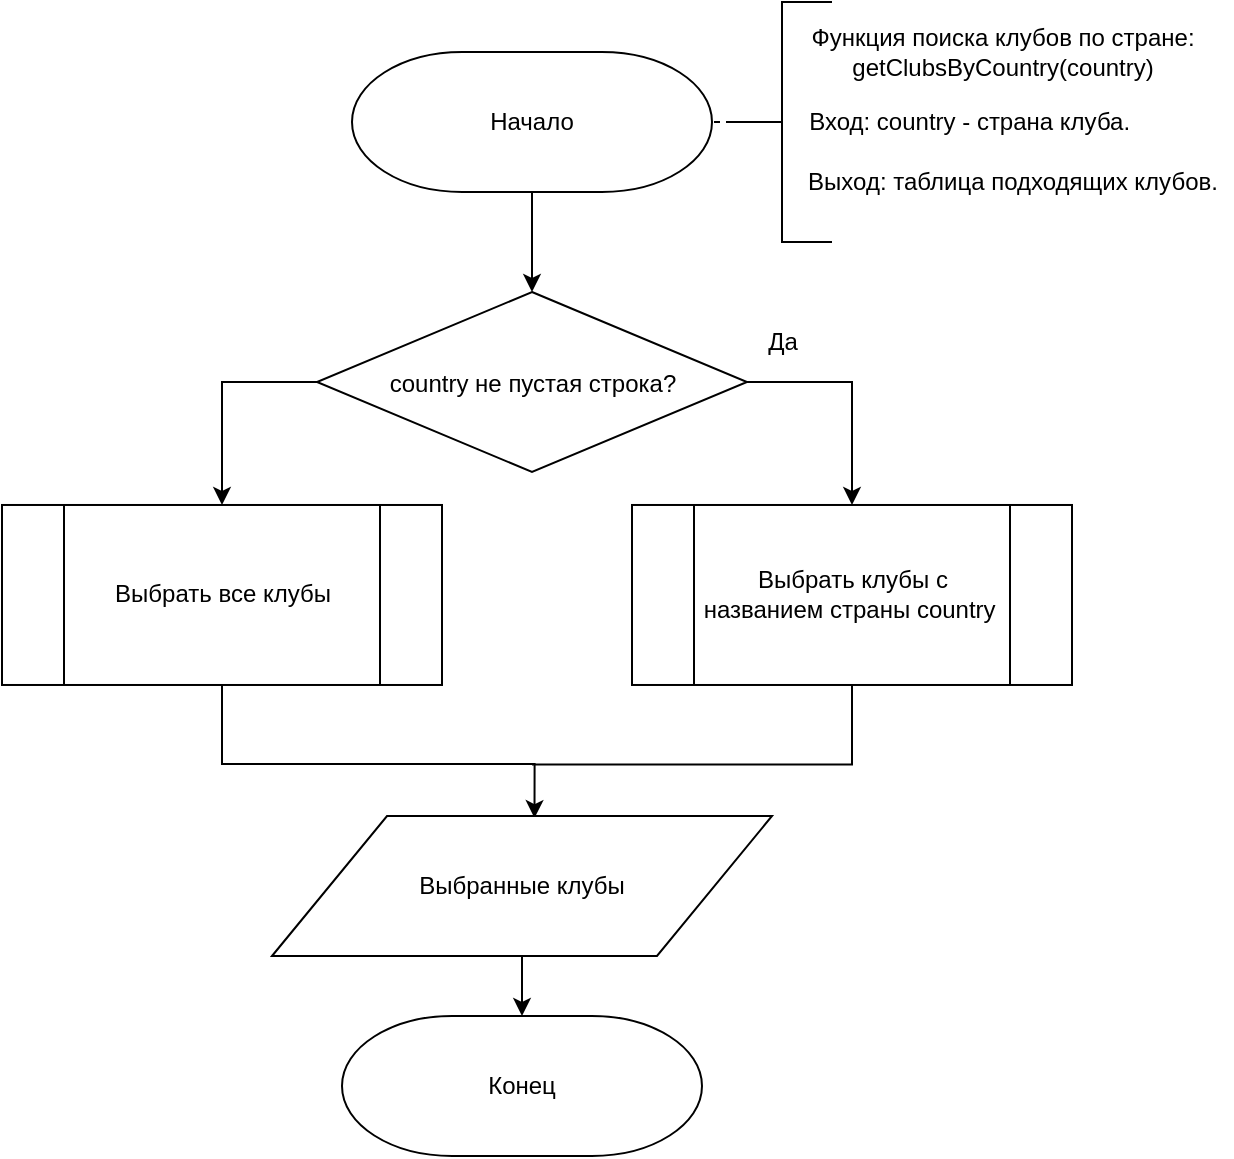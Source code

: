 <mxfile>
    <diagram id="a2xMCdXra0152C_vqiqV" name="Страница 1">
        <mxGraphModel dx="2155" dy="-90" grid="1" gridSize="10" guides="1" tooltips="1" connect="1" arrows="1" fold="1" page="1" pageScale="1" pageWidth="1169" pageHeight="827" math="0" shadow="0">
            <root>
                <mxCell id="0"/>
                <mxCell id="1" parent="0"/>
                <mxCell id="52" style="edgeStyle=none;html=1;exitX=0.5;exitY=1;exitDx=0;exitDy=0;exitPerimeter=0;" edge="1" parent="1" source="53" target="56">
                    <mxGeometry relative="1" as="geometry"/>
                </mxCell>
                <mxCell id="53" value="Начало" style="strokeWidth=1;html=1;shape=mxgraph.flowchart.terminator;whiteSpace=wrap;" vertex="1" parent="1">
                    <mxGeometry x="345" y="1765" width="180" height="70" as="geometry"/>
                </mxCell>
                <mxCell id="54" style="edgeStyle=orthogonalEdgeStyle;html=1;exitX=1;exitY=0.5;exitDx=0;exitDy=0;entryX=0.5;entryY=0;entryDx=0;entryDy=0;endArrow=classic;endFill=1;rounded=0;" edge="1" parent="1" source="56" target="60">
                    <mxGeometry relative="1" as="geometry"/>
                </mxCell>
                <mxCell id="55" style="edgeStyle=orthogonalEdgeStyle;rounded=0;html=1;exitX=0;exitY=0.5;exitDx=0;exitDy=0;entryX=0.5;entryY=0;entryDx=0;entryDy=0;endArrow=classic;endFill=1;" edge="1" parent="1" source="56" target="69">
                    <mxGeometry relative="1" as="geometry">
                        <mxPoint x="270" y="1995.0" as="targetPoint"/>
                    </mxGeometry>
                </mxCell>
                <mxCell id="56" value="&lt;span style=&quot;font-size: 12px&quot;&gt;country&lt;/span&gt;&lt;span style=&quot;font-size: 12px&quot;&gt;&amp;nbsp;не пустая строка?&lt;/span&gt;" style="rhombus;whiteSpace=wrap;html=1;fontSize=14;" vertex="1" parent="1">
                    <mxGeometry x="327.5" y="1885" width="215" height="90" as="geometry"/>
                </mxCell>
                <mxCell id="57" style="edgeStyle=none;html=1;exitX=0;exitY=0.5;exitDx=0;exitDy=0;exitPerimeter=0;endArrow=none;endFill=0;dashed=1;" edge="1" parent="1" source="58" target="53">
                    <mxGeometry relative="1" as="geometry"/>
                </mxCell>
                <mxCell id="58" value="" style="strokeWidth=1;html=1;shape=mxgraph.flowchart.annotation_2;align=left;labelPosition=right;pointerEvents=1;" vertex="1" parent="1">
                    <mxGeometry x="535" y="1740" width="50" height="120" as="geometry"/>
                </mxCell>
                <mxCell id="59" style="edgeStyle=orthogonalEdgeStyle;rounded=0;html=1;exitX=0.5;exitY=1;exitDx=0;exitDy=0;fontSize=12;endArrow=none;endFill=0;" edge="1" parent="1" source="60">
                    <mxGeometry relative="1" as="geometry">
                        <mxPoint x="435" y="2121.25" as="targetPoint"/>
                        <Array as="points">
                            <mxPoint x="595" y="2121.25"/>
                        </Array>
                    </mxGeometry>
                </mxCell>
                <mxCell id="60" value="Выбрать клубы&amp;nbsp;с названием страны&amp;nbsp;&lt;span&gt;country&lt;/span&gt;&amp;nbsp;" style="verticalLabelPosition=middle;verticalAlign=middle;html=1;shape=process;whiteSpace=wrap;rounded=0;size=0.14;arcSize=6;horizontal=1;align=center;labelPosition=center;" vertex="1" parent="1">
                    <mxGeometry x="485" y="1991.49" width="220" height="90" as="geometry"/>
                </mxCell>
                <mxCell id="61" value="Функция поиска клубов&amp;nbsp;по стране:&lt;br&gt;&lt;span&gt;getClubsByCountry(country)&lt;/span&gt;" style="text;html=1;align=center;verticalAlign=middle;resizable=0;points=[];autosize=1;strokeColor=none;fillColor=none;" vertex="1" parent="1">
                    <mxGeometry x="565" y="1750" width="210" height="30" as="geometry"/>
                </mxCell>
                <mxCell id="62" value="Конец" style="strokeWidth=1;html=1;shape=mxgraph.flowchart.terminator;whiteSpace=wrap;" vertex="1" parent="1">
                    <mxGeometry x="340" y="2247" width="180" height="70" as="geometry"/>
                </mxCell>
                <mxCell id="63" value="Вход: country - страна клуба.&amp;nbsp; &amp;nbsp;&amp;nbsp;" style="text;html=1;align=center;verticalAlign=middle;resizable=0;points=[];autosize=1;strokeColor=none;fillColor=none;fontSize=12;" vertex="1" parent="1">
                    <mxGeometry x="565" y="1790" width="190" height="20" as="geometry"/>
                </mxCell>
                <mxCell id="64" value="Выход: таблица подходящих клубов." style="text;html=1;align=center;verticalAlign=middle;resizable=0;points=[];autosize=1;strokeColor=none;fillColor=none;fontSize=12;" vertex="1" parent="1">
                    <mxGeometry x="565" y="1820.24" width="220" height="20" as="geometry"/>
                </mxCell>
                <mxCell id="65" style="edgeStyle=orthogonalEdgeStyle;rounded=0;html=1;exitX=0.5;exitY=1;exitDx=0;exitDy=0;entryX=0.525;entryY=0.015;entryDx=0;entryDy=0;entryPerimeter=0;fontSize=12;endArrow=classic;endFill=1;" edge="1" parent="1" source="69" target="68">
                    <mxGeometry relative="1" as="geometry">
                        <Array as="points">
                            <mxPoint x="280" y="2121"/>
                            <mxPoint x="436" y="2121"/>
                        </Array>
                        <mxPoint x="270" y="2085" as="sourcePoint"/>
                    </mxGeometry>
                </mxCell>
                <mxCell id="67" style="edgeStyle=orthogonalEdgeStyle;rounded=0;html=1;exitX=0.5;exitY=1;exitDx=0;exitDy=0;entryX=0.5;entryY=0;entryDx=0;entryDy=0;entryPerimeter=0;fontSize=12;endArrow=classic;endFill=1;" edge="1" parent="1" source="68" target="62">
                    <mxGeometry relative="1" as="geometry"/>
                </mxCell>
                <mxCell id="68" value="Выбранные клубы" style="shape=parallelogram;html=1;strokeWidth=1;perimeter=parallelogramPerimeter;whiteSpace=wrap;rounded=0;arcSize=12;size=0.23;fontSize=12;" vertex="1" parent="1">
                    <mxGeometry x="305" y="2147" width="250" height="70" as="geometry"/>
                </mxCell>
                <mxCell id="69" value="Выбрать все клубы" style="verticalLabelPosition=middle;verticalAlign=middle;html=1;shape=process;whiteSpace=wrap;rounded=0;size=0.14;arcSize=6;horizontal=1;align=center;labelPosition=center;" vertex="1" parent="1">
                    <mxGeometry x="170" y="1991.49" width="220" height="90" as="geometry"/>
                </mxCell>
                <mxCell id="125" value="Да" style="text;html=1;align=center;verticalAlign=middle;resizable=0;points=[];autosize=1;strokeColor=none;fillColor=none;" vertex="1" parent="1">
                    <mxGeometry x="545" y="1900" width="30" height="20" as="geometry"/>
                </mxCell>
            </root>
        </mxGraphModel>
    </diagram>
</mxfile>